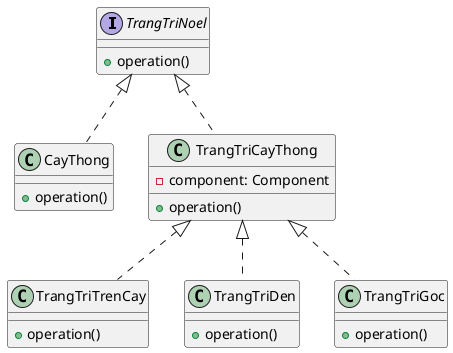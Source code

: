 @startuml TrangTriCayThongPattern

interface TrangTriNoel {
    + operation()
}

class CayThong {
    + operation()
}

class TrangTriCayThong {
    - component: Component
    + operation()
}

class TrangTriTrenCay {
    + operation()
}

class TrangTriDen {
    + operation()
}

class TrangTriGoc {
    + operation()
}

TrangTriNoel <|.. CayThong
TrangTriNoel <|.. TrangTriCayThong
TrangTriCayThong <|.. TrangTriTrenCay
TrangTriCayThong <|.. TrangTriDen
TrangTriCayThong <|.. TrangTriGoc

@enduml
